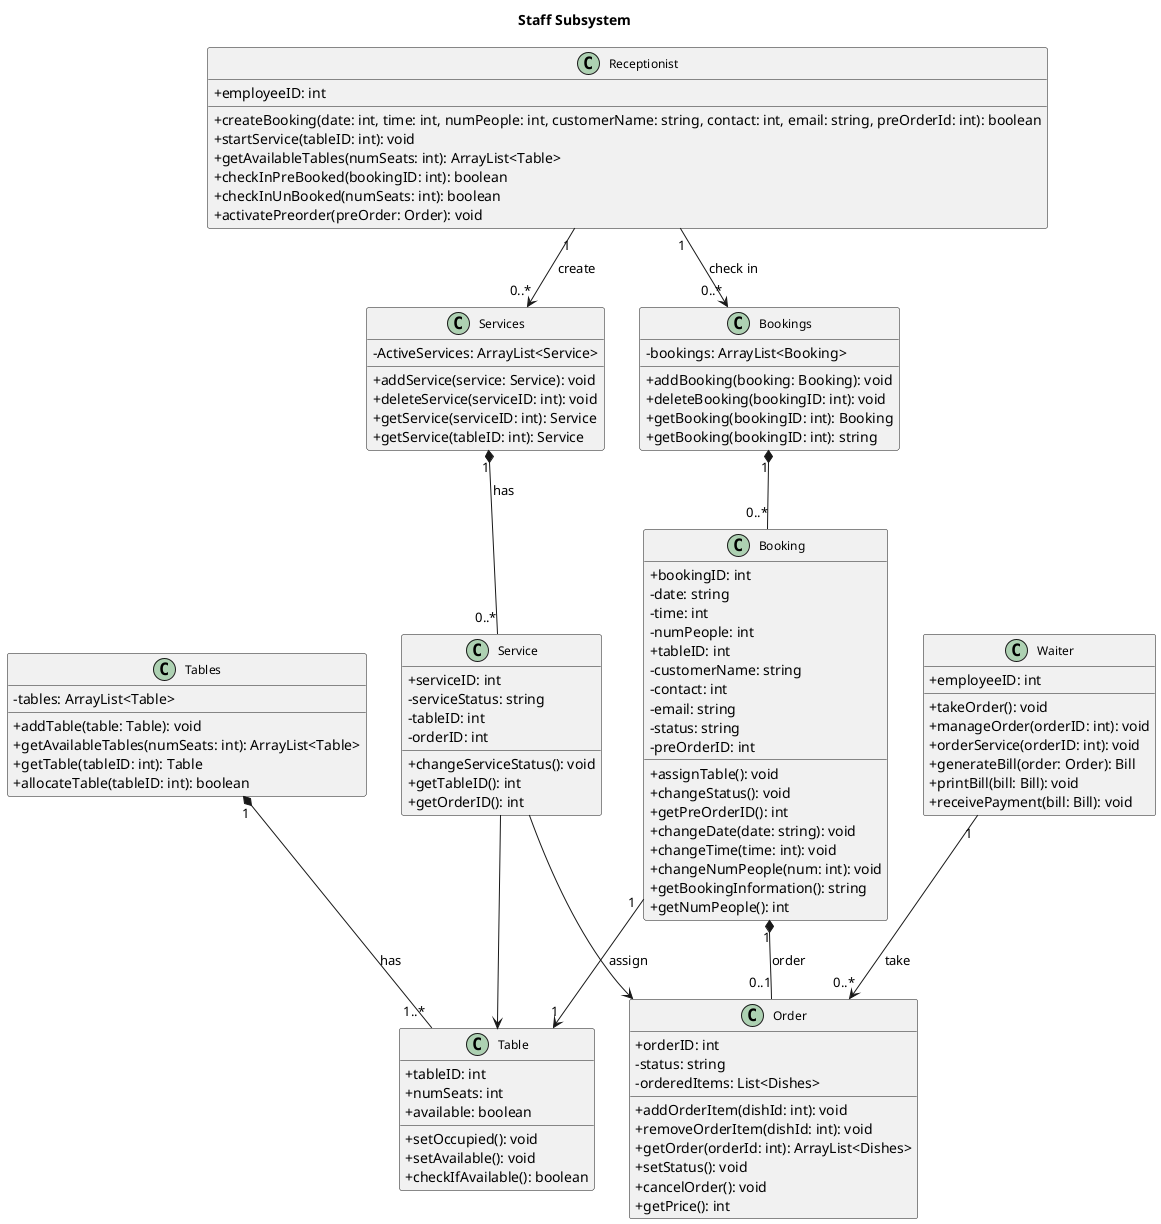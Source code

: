 @startuml
skinparam classAttributeIconSize 0
skinparam classFontSize 12
title Staff Subsystem

' Classes and their attributes + methods

class Tables {
    - tables: ArrayList<Table>
    + addTable(table: Table): void
    + getAvailableTables(numSeats: int): ArrayList<Table>
    + getTable(tableID: int): Table
    + allocateTable(tableID: int): boolean
}

class Table {
    + tableID: int
    + numSeats: int
    + available: boolean
    + setOccupied(): void
    + setAvailable(): void
    + checkIfAvailable(): boolean
}

class Booking {
    + bookingID: int
    - date: string
    - time: int
    - numPeople: int
    + tableID: int
    - customerName: string
    - contact: int
    - email: string
    - status: string
    - preOrderID: int
    + assignTable(): void
    + changeStatus(): void
    + getPreOrderID(): int
    + changeDate(date: string): void
    + changeTime(time: int): void
    + changeNumPeople(num: int): void
    + getBookingInformation(): string
    + getNumPeople(): int
}

class Bookings {
    - bookings: ArrayList<Booking>
    + addBooking(booking: Booking): void
    + deleteBooking(bookingID: int): void
    + getBooking(bookingID: int): Booking
    + getBooking(bookingID: int): string
}

class Order {
    + orderID: int
    - status: string
    - orderedItems: List<Dishes>
    + addOrderItem(dishId: int): void
    + removeOrderItem(dishId: int): void
    + getOrder(orderId: int): ArrayList<Dishes>
    + setStatus(): void
    + cancelOrder(): void
    + getPrice(): int
}

class Receptionist {
    + employeeID: int
    + createBooking(date: int, time: int, numPeople: int, customerName: string, contact: int, email: string, preOrderId: int): boolean
    + startService(tableID: int): void
    + getAvailableTables(numSeats: int): ArrayList<Table>
    + checkInPreBooked(bookingID: int): boolean
    + checkInUnBooked(numSeats: int): boolean
    + activatePreorder(preOrder: Order): void
}

class Services {
    - ActiveServices: ArrayList<Service>
    + addService(service: Service): void
    + deleteService(serviceID: int): void
    + getService(serviceID: int): Service
    + getService(tableID: int): Service
}

class Service {
    + serviceID: int
    - serviceStatus: string
    - tableID: int
    - orderID: int
    + changeServiceStatus(): void
    + getTableID(): int
    + getOrderID(): int
}

class Waiter {
    + employeeID: int
    + takeOrder(): void
    + manageOrder(orderID: int): void
    + orderService(orderID: int): void
    + generateBill(order: Order): Bill
    + printBill(bill: Bill): void
    + receivePayment(bill: Bill): void
}

' Relationships

Tables "1" *-- "1..*" Table : has
Booking "1" *-- "0..1" Order : order
Booking "1" --> "1" Table : assign
Bookings "1" *-- "0..*" Booking
Receptionist "1" --> "0..*" Bookings : check in
Receptionist "1" --> "0..*" Services : create
Services "1" *-- "0..*" Service : has
Waiter "1" --> "0..*" Order : take
Service --> Order
Service --> Table

@enduml
